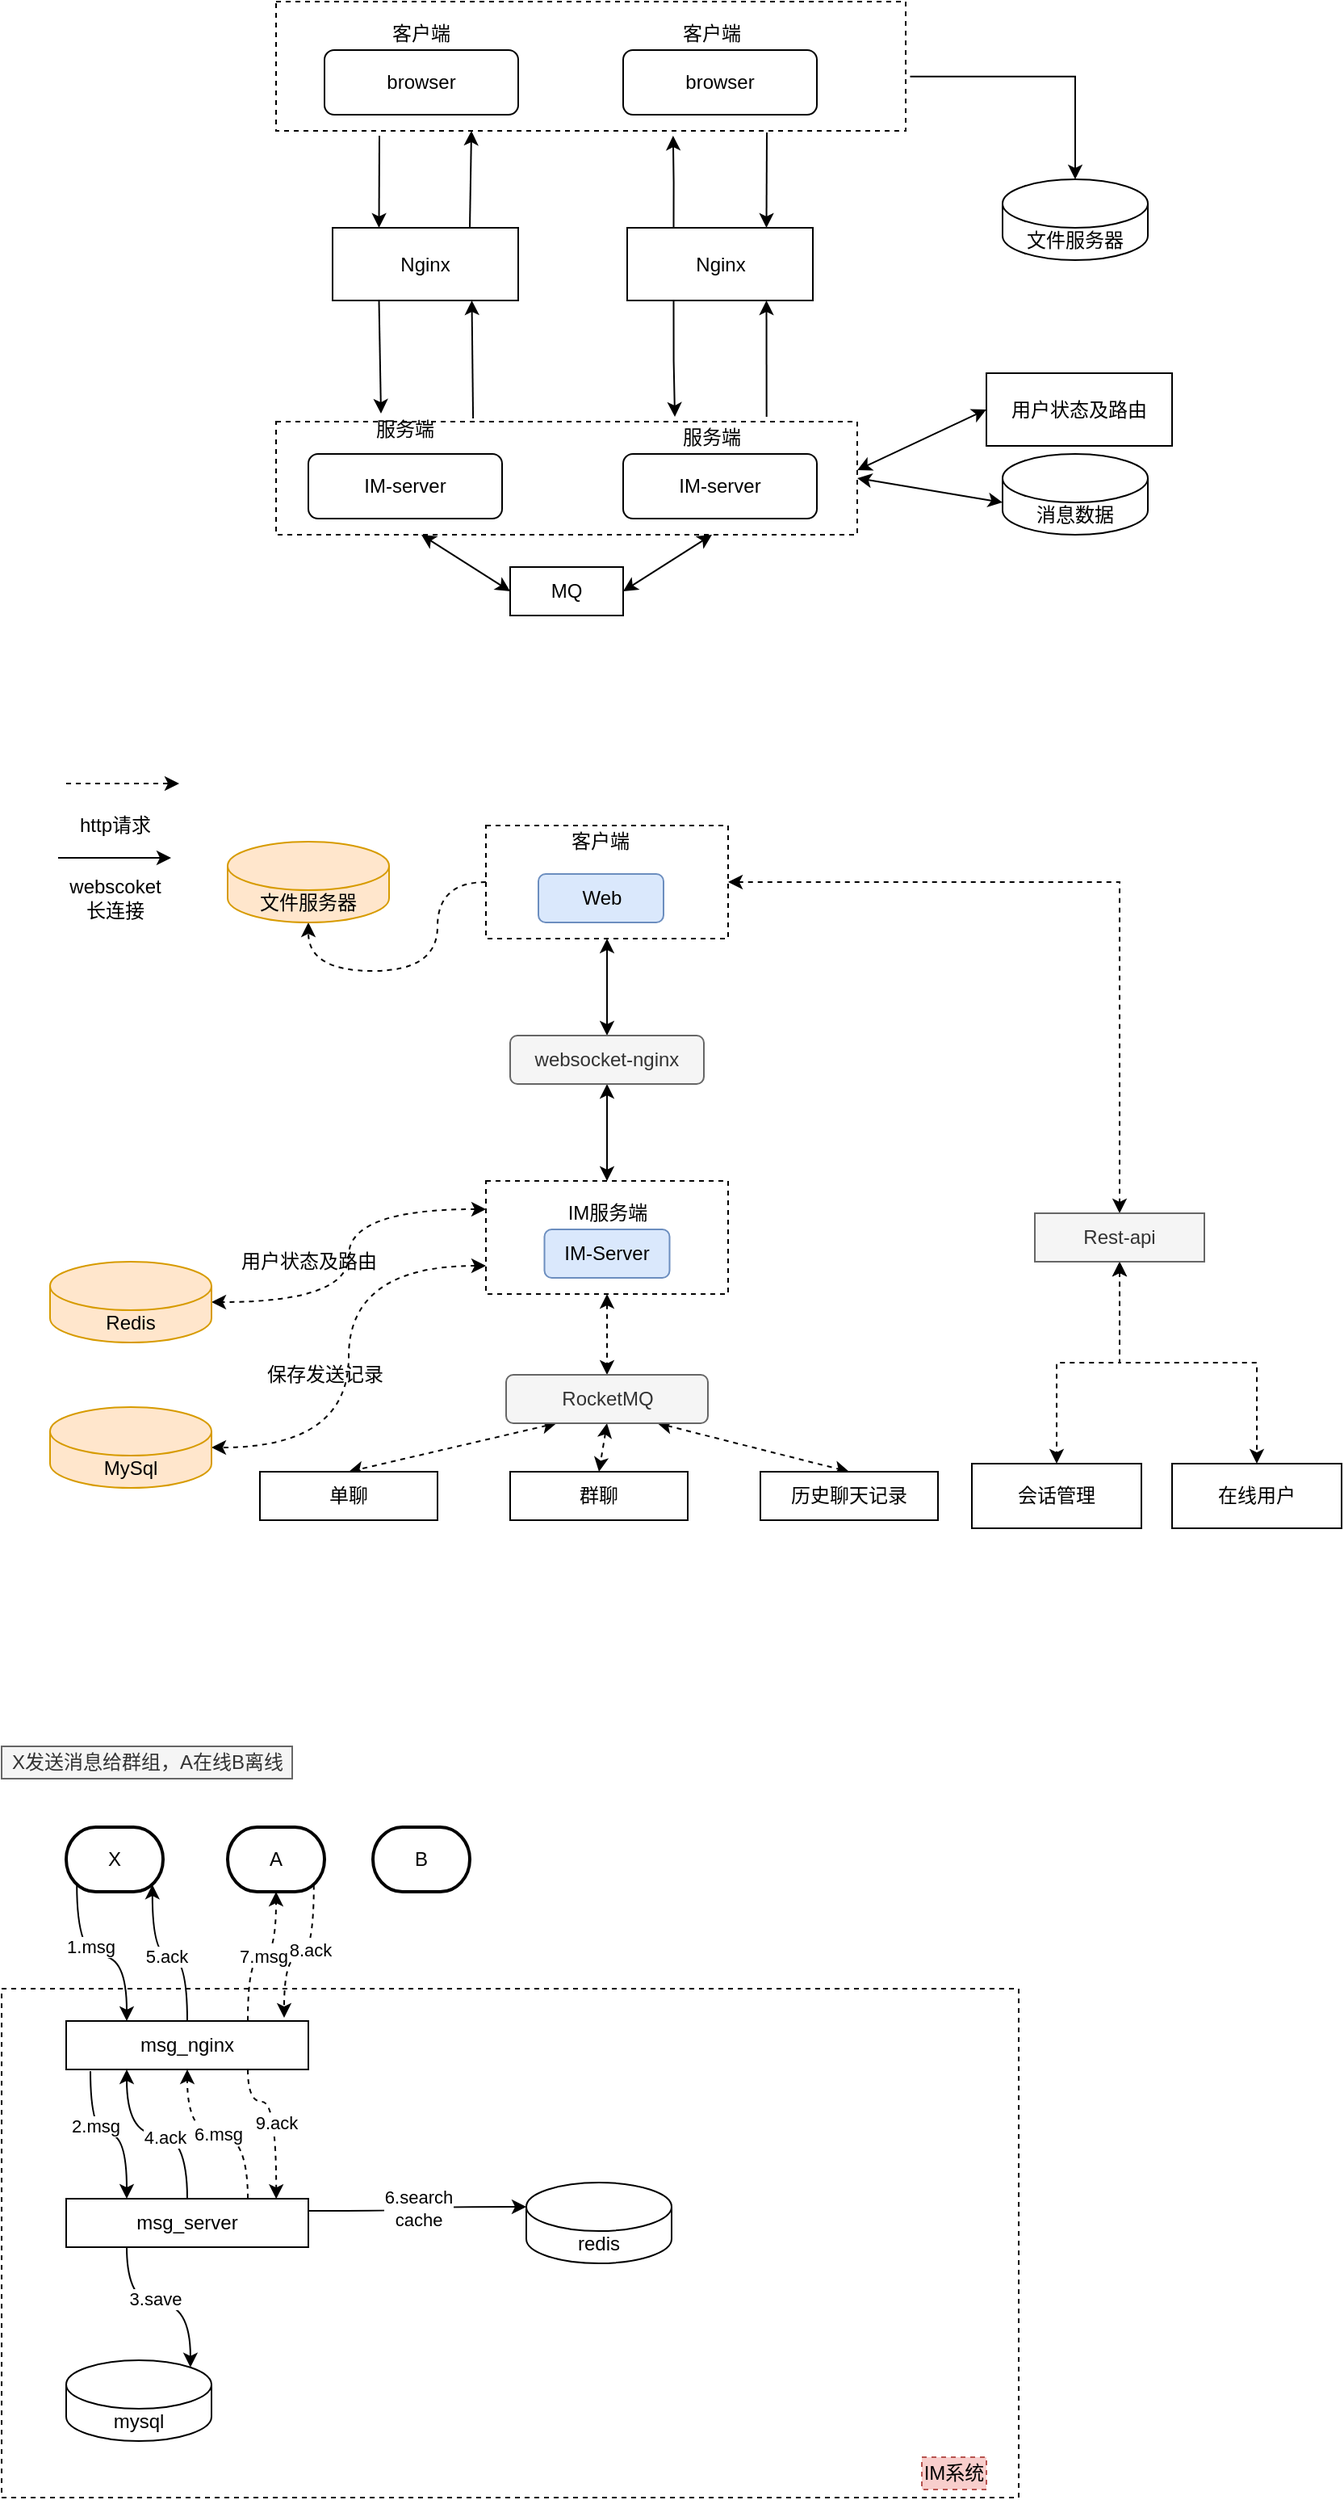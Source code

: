 <mxfile version="14.4.3" type="github">
  <diagram id="SVf9QePH6oFxNEaRzbm1" name="Page-1">
    <mxGraphModel dx="1657" dy="684" grid="1" gridSize="10" guides="1" tooltips="1" connect="1" arrows="1" fold="1" page="1" pageScale="1" pageWidth="827" pageHeight="1169" math="0" shadow="0">
      <root>
        <mxCell id="0" />
        <mxCell id="1" parent="0" />
        <mxCell id="jcN8uPHIU7ZFFMgg2lVI-137" value="" style="rounded=0;whiteSpace=wrap;html=1;strokeColor=#000000;strokeWidth=1;dashed=1;" vertex="1" parent="1">
          <mxGeometry x="-240" y="1330" width="630" height="315" as="geometry" />
        </mxCell>
        <mxCell id="jcN8uPHIU7ZFFMgg2lVI-88" style="edgeStyle=orthogonalEdgeStyle;rounded=0;orthogonalLoop=1;jettySize=auto;html=1;exitX=0;exitY=0.5;exitDx=0;exitDy=0;entryX=0.5;entryY=1;entryDx=0;entryDy=0;entryPerimeter=0;startArrow=none;startFill=0;strokeColor=#000000;curved=1;dashed=1;" edge="1" parent="1" source="jcN8uPHIU7ZFFMgg2lVI-80" target="jcN8uPHIU7ZFFMgg2lVI-78">
          <mxGeometry relative="1" as="geometry" />
        </mxCell>
        <mxCell id="jcN8uPHIU7ZFFMgg2lVI-92" style="edgeStyle=none;rounded=0;orthogonalLoop=1;jettySize=auto;html=1;exitX=0.5;exitY=1;exitDx=0;exitDy=0;entryX=0.5;entryY=0;entryDx=0;entryDy=0;startArrow=classic;startFill=1;strokeColor=#000000;" edge="1" parent="1" source="jcN8uPHIU7ZFFMgg2lVI-80" target="jcN8uPHIU7ZFFMgg2lVI-82">
          <mxGeometry relative="1" as="geometry" />
        </mxCell>
        <mxCell id="jcN8uPHIU7ZFFMgg2lVI-107" style="edgeStyle=orthogonalEdgeStyle;rounded=0;orthogonalLoop=1;jettySize=auto;html=1;exitX=1;exitY=0.5;exitDx=0;exitDy=0;entryX=0.5;entryY=0;entryDx=0;entryDy=0;startArrow=classic;startFill=1;strokeColor=#000000;dashed=1;" edge="1" parent="1" source="jcN8uPHIU7ZFFMgg2lVI-80" target="jcN8uPHIU7ZFFMgg2lVI-104">
          <mxGeometry relative="1" as="geometry" />
        </mxCell>
        <mxCell id="jcN8uPHIU7ZFFMgg2lVI-80" value="" style="rounded=0;whiteSpace=wrap;html=1;strokeColor=#000000;strokeWidth=1;dashed=1;" vertex="1" parent="1">
          <mxGeometry x="60" y="610" width="150" height="70" as="geometry" />
        </mxCell>
        <mxCell id="jcN8uPHIU7ZFFMgg2lVI-66" style="edgeStyle=none;rounded=0;orthogonalLoop=1;jettySize=auto;html=1;entryX=0.25;entryY=0;entryDx=0;entryDy=0;startArrow=none;startFill=0;strokeColor=#000000;" edge="1" parent="1" target="jcN8uPHIU7ZFFMgg2lVI-31">
          <mxGeometry relative="1" as="geometry">
            <mxPoint x="-6" y="183" as="sourcePoint" />
          </mxGeometry>
        </mxCell>
        <mxCell id="jcN8uPHIU7ZFFMgg2lVI-26" value="" style="rounded=0;whiteSpace=wrap;html=1;strokeWidth=1;dashed=1;align=center;" vertex="1" parent="1">
          <mxGeometry x="-70" y="100" width="390" height="80" as="geometry" />
        </mxCell>
        <mxCell id="GDeIz0hFqOaDHLAl8PQt-1" value="文件服务器" style="shape=cylinder3;whiteSpace=wrap;html=1;boundedLbl=1;backgroundOutline=1;size=15;" parent="1" vertex="1">
          <mxGeometry x="380" y="210" width="90" height="50" as="geometry" />
        </mxCell>
        <mxCell id="jcN8uPHIU7ZFFMgg2lVI-22" style="edgeStyle=orthogonalEdgeStyle;rounded=0;orthogonalLoop=1;jettySize=auto;html=1;entryX=0.5;entryY=0;entryDx=0;entryDy=0;entryPerimeter=0;strokeColor=#000000;exitX=1.007;exitY=0.58;exitDx=0;exitDy=0;exitPerimeter=0;" edge="1" parent="1" source="jcN8uPHIU7ZFFMgg2lVI-26" target="GDeIz0hFqOaDHLAl8PQt-1">
          <mxGeometry relative="1" as="geometry">
            <mxPoint x="330" y="140" as="sourcePoint" />
          </mxGeometry>
        </mxCell>
        <mxCell id="jcN8uPHIU7ZFFMgg2lVI-5" value="browser" style="rounded=1;whiteSpace=wrap;html=1;strokeColor=#000000;strokeWidth=1;" vertex="1" parent="1">
          <mxGeometry x="145" y="130" width="120" height="40" as="geometry" />
        </mxCell>
        <mxCell id="jcN8uPHIU7ZFFMgg2lVI-6" value="客户端" style="text;html=1;strokeColor=none;fillColor=none;align=center;verticalAlign=middle;whiteSpace=wrap;rounded=0;dashed=1;" vertex="1" parent="1">
          <mxGeometry x="180" y="110" width="40" height="20" as="geometry" />
        </mxCell>
        <mxCell id="jcN8uPHIU7ZFFMgg2lVI-12" style="edgeStyle=orthogonalEdgeStyle;rounded=0;orthogonalLoop=1;jettySize=auto;html=1;exitX=0.25;exitY=0;exitDx=0;exitDy=0;entryX=0.329;entryY=1.038;entryDx=0;entryDy=0;entryPerimeter=0;" edge="1" parent="1" source="jcN8uPHIU7ZFFMgg2lVI-7">
          <mxGeometry relative="1" as="geometry">
            <mxPoint x="175.93" y="183.04" as="targetPoint" />
          </mxGeometry>
        </mxCell>
        <mxCell id="jcN8uPHIU7ZFFMgg2lVI-17" style="edgeStyle=orthogonalEdgeStyle;rounded=0;orthogonalLoop=1;jettySize=auto;html=1;exitX=0.25;exitY=1;exitDx=0;exitDy=0;strokeColor=#000000;entryX=0.117;entryY=-0.15;entryDx=0;entryDy=0;entryPerimeter=0;" edge="1" parent="1" source="jcN8uPHIU7ZFFMgg2lVI-7" target="jcN8uPHIU7ZFFMgg2lVI-19">
          <mxGeometry relative="1" as="geometry">
            <mxPoint x="176" y="350" as="targetPoint" />
          </mxGeometry>
        </mxCell>
        <mxCell id="jcN8uPHIU7ZFFMgg2lVI-7" value="Nginx" style="rounded=0;whiteSpace=wrap;html=1;strokeColor=#000000;strokeWidth=1;" vertex="1" parent="1">
          <mxGeometry x="147.5" y="240" width="115" height="45" as="geometry" />
        </mxCell>
        <mxCell id="jcN8uPHIU7ZFFMgg2lVI-16" value="" style="endArrow=classic;html=1;strokeColor=#000000;entryX=0.75;entryY=0;entryDx=0;entryDy=0;" edge="1" parent="1" target="jcN8uPHIU7ZFFMgg2lVI-7">
          <mxGeometry width="50" height="50" relative="1" as="geometry">
            <mxPoint x="234" y="181" as="sourcePoint" />
            <mxPoint x="360" y="290" as="targetPoint" />
          </mxGeometry>
        </mxCell>
        <mxCell id="jcN8uPHIU7ZFFMgg2lVI-73" style="rounded=0;orthogonalLoop=1;jettySize=auto;html=1;exitX=0.25;exitY=1;exitDx=0;exitDy=0;entryX=0;entryY=0.5;entryDx=0;entryDy=0;startArrow=classic;startFill=1;strokeColor=#000000;" edge="1" parent="1" source="jcN8uPHIU7ZFFMgg2lVI-18" target="jcN8uPHIU7ZFFMgg2lVI-70">
          <mxGeometry relative="1" as="geometry" />
        </mxCell>
        <mxCell id="jcN8uPHIU7ZFFMgg2lVI-18" value="" style="rounded=0;whiteSpace=wrap;html=1;strokeWidth=1;dashed=1;align=center;" vertex="1" parent="1">
          <mxGeometry x="-70" y="360" width="360" height="70" as="geometry" />
        </mxCell>
        <mxCell id="jcN8uPHIU7ZFFMgg2lVI-19" value="服务端" style="text;html=1;strokeColor=none;fillColor=none;align=center;verticalAlign=middle;whiteSpace=wrap;rounded=0;" vertex="1" parent="1">
          <mxGeometry x="170" y="360" width="60" height="20" as="geometry" />
        </mxCell>
        <mxCell id="jcN8uPHIU7ZFFMgg2lVI-20" value="" style="endArrow=classic;html=1;strokeColor=#000000;entryX=0.75;entryY=1;entryDx=0;entryDy=0;exitX=0.844;exitY=-0.043;exitDx=0;exitDy=0;exitPerimeter=0;" edge="1" parent="1" source="jcN8uPHIU7ZFFMgg2lVI-18" target="jcN8uPHIU7ZFFMgg2lVI-7">
          <mxGeometry width="50" height="50" relative="1" as="geometry">
            <mxPoint x="234" y="350" as="sourcePoint" />
            <mxPoint x="360" y="360" as="targetPoint" />
          </mxGeometry>
        </mxCell>
        <mxCell id="jcN8uPHIU7ZFFMgg2lVI-21" value="IM-server" style="rounded=1;whiteSpace=wrap;html=1;strokeColor=#000000;strokeWidth=1;" vertex="1" parent="1">
          <mxGeometry x="145" y="380" width="120" height="40" as="geometry" />
        </mxCell>
        <mxCell id="jcN8uPHIU7ZFFMgg2lVI-24" value="消息数据" style="shape=cylinder3;whiteSpace=wrap;html=1;boundedLbl=1;backgroundOutline=1;size=15;" vertex="1" parent="1">
          <mxGeometry x="380" y="380" width="90" height="50" as="geometry" />
        </mxCell>
        <mxCell id="jcN8uPHIU7ZFFMgg2lVI-25" value="" style="endArrow=classic;startArrow=classic;html=1;strokeColor=#000000;entryX=0;entryY=0;entryDx=0;entryDy=30;entryPerimeter=0;exitX=1;exitY=0.5;exitDx=0;exitDy=0;" edge="1" parent="1" source="jcN8uPHIU7ZFFMgg2lVI-18" target="jcN8uPHIU7ZFFMgg2lVI-24">
          <mxGeometry width="50" height="50" relative="1" as="geometry">
            <mxPoint x="310" y="460" as="sourcePoint" />
            <mxPoint x="360" y="410" as="targetPoint" />
          </mxGeometry>
        </mxCell>
        <mxCell id="jcN8uPHIU7ZFFMgg2lVI-27" value="browser" style="rounded=1;whiteSpace=wrap;html=1;strokeColor=#000000;strokeWidth=1;" vertex="1" parent="1">
          <mxGeometry x="-40" y="130" width="120" height="40" as="geometry" />
        </mxCell>
        <mxCell id="jcN8uPHIU7ZFFMgg2lVI-28" value="客户端" style="text;html=1;strokeColor=none;fillColor=none;align=center;verticalAlign=middle;whiteSpace=wrap;rounded=0;dashed=1;" vertex="1" parent="1">
          <mxGeometry y="110" width="40" height="20" as="geometry" />
        </mxCell>
        <mxCell id="jcN8uPHIU7ZFFMgg2lVI-68" style="edgeStyle=none;rounded=0;orthogonalLoop=1;jettySize=auto;html=1;exitX=0.25;exitY=1;exitDx=0;exitDy=0;entryX=0.25;entryY=0;entryDx=0;entryDy=0;startArrow=none;startFill=0;strokeColor=#000000;" edge="1" parent="1" source="jcN8uPHIU7ZFFMgg2lVI-31" target="jcN8uPHIU7ZFFMgg2lVI-34">
          <mxGeometry relative="1" as="geometry" />
        </mxCell>
        <mxCell id="jcN8uPHIU7ZFFMgg2lVI-31" value="Nginx" style="rounded=0;whiteSpace=wrap;html=1;strokeColor=#000000;strokeWidth=1;" vertex="1" parent="1">
          <mxGeometry x="-35" y="240" width="115" height="45" as="geometry" />
        </mxCell>
        <mxCell id="jcN8uPHIU7ZFFMgg2lVI-34" value="服务端" style="text;html=1;strokeColor=none;fillColor=none;align=center;verticalAlign=middle;whiteSpace=wrap;rounded=0;" vertex="1" parent="1">
          <mxGeometry x="-20" y="355" width="60" height="20" as="geometry" />
        </mxCell>
        <mxCell id="jcN8uPHIU7ZFFMgg2lVI-35" value="" style="endArrow=classic;html=1;strokeColor=#000000;entryX=0.75;entryY=1;entryDx=0;entryDy=0;exitX=0.339;exitY=-0.029;exitDx=0;exitDy=0;exitPerimeter=0;" edge="1" parent="1" source="jcN8uPHIU7ZFFMgg2lVI-18" target="jcN8uPHIU7ZFFMgg2lVI-31">
          <mxGeometry width="50" height="50" relative="1" as="geometry">
            <mxPoint x="51" y="350" as="sourcePoint" />
            <mxPoint x="110" y="360" as="targetPoint" />
          </mxGeometry>
        </mxCell>
        <mxCell id="jcN8uPHIU7ZFFMgg2lVI-36" value="IM-server" style="rounded=1;whiteSpace=wrap;html=1;strokeColor=#000000;strokeWidth=1;" vertex="1" parent="1">
          <mxGeometry x="-50" y="380" width="120" height="40" as="geometry" />
        </mxCell>
        <mxCell id="jcN8uPHIU7ZFFMgg2lVI-49" value="用户状态及路由" style="rounded=0;whiteSpace=wrap;html=1;strokeColor=#000000;strokeWidth=1;" vertex="1" parent="1">
          <mxGeometry x="370" y="330" width="115" height="45" as="geometry" />
        </mxCell>
        <mxCell id="jcN8uPHIU7ZFFMgg2lVI-50" value="" style="endArrow=classic;startArrow=classic;html=1;strokeColor=#000000;entryX=0;entryY=0.5;entryDx=0;entryDy=0;" edge="1" parent="1" target="jcN8uPHIU7ZFFMgg2lVI-49">
          <mxGeometry width="50" height="50" relative="1" as="geometry">
            <mxPoint x="290" y="390" as="sourcePoint" />
            <mxPoint x="360" y="350" as="targetPoint" />
          </mxGeometry>
        </mxCell>
        <mxCell id="jcN8uPHIU7ZFFMgg2lVI-65" value="" style="endArrow=classic;html=1;strokeColor=#000000;exitX=0.429;exitY=-0.012;exitDx=0;exitDy=0;exitPerimeter=0;" edge="1" parent="1">
          <mxGeometry width="50" height="50" relative="1" as="geometry">
            <mxPoint x="50.0" y="240.0" as="sourcePoint" />
            <mxPoint x="51" y="180" as="targetPoint" />
          </mxGeometry>
        </mxCell>
        <mxCell id="jcN8uPHIU7ZFFMgg2lVI-71" style="edgeStyle=none;rounded=0;orthogonalLoop=1;jettySize=auto;html=1;exitX=1;exitY=0.5;exitDx=0;exitDy=0;entryX=0.75;entryY=1;entryDx=0;entryDy=0;startArrow=classic;startFill=1;strokeColor=#000000;" edge="1" parent="1" source="jcN8uPHIU7ZFFMgg2lVI-70" target="jcN8uPHIU7ZFFMgg2lVI-18">
          <mxGeometry relative="1" as="geometry" />
        </mxCell>
        <mxCell id="jcN8uPHIU7ZFFMgg2lVI-70" value="MQ" style="rounded=0;whiteSpace=wrap;html=1;strokeColor=#000000;strokeWidth=1;" vertex="1" parent="1">
          <mxGeometry x="75" y="450" width="70" height="30" as="geometry" />
        </mxCell>
        <mxCell id="jcN8uPHIU7ZFFMgg2lVI-78" value="文件服务器" style="shape=cylinder3;whiteSpace=wrap;html=1;boundedLbl=1;backgroundOutline=1;size=15;strokeColor=#d79b00;strokeWidth=1;fillColor=#ffe6cc;" vertex="1" parent="1">
          <mxGeometry x="-100" y="620" width="100" height="50" as="geometry" />
        </mxCell>
        <mxCell id="jcN8uPHIU7ZFFMgg2lVI-79" value="Web" style="rounded=1;whiteSpace=wrap;html=1;strokeColor=#6c8ebf;strokeWidth=1;fillColor=#dae8fc;" vertex="1" parent="1">
          <mxGeometry x="92.5" y="640" width="77.5" height="30" as="geometry" />
        </mxCell>
        <mxCell id="jcN8uPHIU7ZFFMgg2lVI-81" value="客户端" style="text;html=1;strokeColor=none;fillColor=none;align=center;verticalAlign=middle;whiteSpace=wrap;rounded=0;" vertex="1" parent="1">
          <mxGeometry x="111" y="610" width="40" height="20" as="geometry" />
        </mxCell>
        <mxCell id="jcN8uPHIU7ZFFMgg2lVI-93" style="edgeStyle=none;rounded=0;orthogonalLoop=1;jettySize=auto;html=1;exitX=0.5;exitY=1;exitDx=0;exitDy=0;entryX=0.5;entryY=0;entryDx=0;entryDy=0;startArrow=classic;startFill=1;strokeColor=#000000;" edge="1" parent="1" source="jcN8uPHIU7ZFFMgg2lVI-82" target="jcN8uPHIU7ZFFMgg2lVI-85">
          <mxGeometry relative="1" as="geometry" />
        </mxCell>
        <mxCell id="jcN8uPHIU7ZFFMgg2lVI-82" value="websocket-nginx" style="rounded=1;whiteSpace=wrap;html=1;strokeColor=#666666;strokeWidth=1;fillColor=#f5f5f5;fontColor=#333333;" vertex="1" parent="1">
          <mxGeometry x="75" y="740" width="120" height="30" as="geometry" />
        </mxCell>
        <mxCell id="jcN8uPHIU7ZFFMgg2lVI-97" style="edgeStyle=none;rounded=0;orthogonalLoop=1;jettySize=auto;html=1;exitX=0.5;exitY=1;exitDx=0;exitDy=0;startArrow=classic;startFill=1;strokeColor=#000000;dashed=1;" edge="1" parent="1" source="jcN8uPHIU7ZFFMgg2lVI-85" target="jcN8uPHIU7ZFFMgg2lVI-96">
          <mxGeometry relative="1" as="geometry" />
        </mxCell>
        <mxCell id="jcN8uPHIU7ZFFMgg2lVI-117" style="edgeStyle=orthogonalEdgeStyle;rounded=0;orthogonalLoop=1;jettySize=auto;html=1;exitX=0;exitY=0.25;exitDx=0;exitDy=0;entryX=1;entryY=0.5;entryDx=0;entryDy=0;entryPerimeter=0;startArrow=classic;startFill=1;strokeColor=#000000;curved=1;dashed=1;" edge="1" parent="1" source="jcN8uPHIU7ZFFMgg2lVI-85" target="jcN8uPHIU7ZFFMgg2lVI-116">
          <mxGeometry relative="1" as="geometry" />
        </mxCell>
        <mxCell id="jcN8uPHIU7ZFFMgg2lVI-118" style="edgeStyle=orthogonalEdgeStyle;curved=1;rounded=0;orthogonalLoop=1;jettySize=auto;html=1;exitX=0;exitY=0.75;exitDx=0;exitDy=0;entryX=1;entryY=0.5;entryDx=0;entryDy=0;entryPerimeter=0;startArrow=classic;startFill=1;strokeColor=#000000;dashed=1;" edge="1" parent="1" source="jcN8uPHIU7ZFFMgg2lVI-85" target="jcN8uPHIU7ZFFMgg2lVI-115">
          <mxGeometry relative="1" as="geometry" />
        </mxCell>
        <mxCell id="jcN8uPHIU7ZFFMgg2lVI-85" value="" style="rounded=0;whiteSpace=wrap;html=1;strokeColor=#000000;strokeWidth=1;dashed=1;" vertex="1" parent="1">
          <mxGeometry x="60" y="830" width="150" height="70" as="geometry" />
        </mxCell>
        <mxCell id="jcN8uPHIU7ZFFMgg2lVI-94" value="IM-Server" style="rounded=1;whiteSpace=wrap;html=1;strokeColor=#6c8ebf;strokeWidth=1;fillColor=#dae8fc;" vertex="1" parent="1">
          <mxGeometry x="96.25" y="860" width="77.5" height="30" as="geometry" />
        </mxCell>
        <mxCell id="jcN8uPHIU7ZFFMgg2lVI-95" value="IM服务端" style="text;html=1;strokeColor=none;fillColor=none;align=center;verticalAlign=middle;whiteSpace=wrap;rounded=0;" vertex="1" parent="1">
          <mxGeometry x="107.5" y="840" width="55" height="20" as="geometry" />
        </mxCell>
        <mxCell id="jcN8uPHIU7ZFFMgg2lVI-101" style="edgeStyle=none;rounded=0;orthogonalLoop=1;jettySize=auto;html=1;exitX=0.25;exitY=1;exitDx=0;exitDy=0;entryX=0.5;entryY=0;entryDx=0;entryDy=0;startArrow=classic;startFill=1;strokeColor=#000000;dashed=1;" edge="1" parent="1" source="jcN8uPHIU7ZFFMgg2lVI-96" target="jcN8uPHIU7ZFFMgg2lVI-98">
          <mxGeometry relative="1" as="geometry" />
        </mxCell>
        <mxCell id="jcN8uPHIU7ZFFMgg2lVI-102" style="edgeStyle=none;rounded=0;orthogonalLoop=1;jettySize=auto;html=1;exitX=0.5;exitY=1;exitDx=0;exitDy=0;entryX=0.5;entryY=0;entryDx=0;entryDy=0;startArrow=classic;startFill=1;strokeColor=#000000;dashed=1;" edge="1" parent="1" source="jcN8uPHIU7ZFFMgg2lVI-96" target="jcN8uPHIU7ZFFMgg2lVI-99">
          <mxGeometry relative="1" as="geometry" />
        </mxCell>
        <mxCell id="jcN8uPHIU7ZFFMgg2lVI-103" style="edgeStyle=none;rounded=0;orthogonalLoop=1;jettySize=auto;html=1;exitX=0.75;exitY=1;exitDx=0;exitDy=0;entryX=0.5;entryY=0;entryDx=0;entryDy=0;startArrow=classic;startFill=1;strokeColor=#000000;dashed=1;" edge="1" parent="1" source="jcN8uPHIU7ZFFMgg2lVI-96" target="jcN8uPHIU7ZFFMgg2lVI-100">
          <mxGeometry relative="1" as="geometry" />
        </mxCell>
        <mxCell id="jcN8uPHIU7ZFFMgg2lVI-96" value="RocketMQ" style="rounded=1;whiteSpace=wrap;html=1;strokeColor=#666666;strokeWidth=1;fillColor=#f5f5f5;fontColor=#333333;" vertex="1" parent="1">
          <mxGeometry x="72.5" y="950" width="125" height="30" as="geometry" />
        </mxCell>
        <mxCell id="jcN8uPHIU7ZFFMgg2lVI-98" value="单聊" style="rounded=0;whiteSpace=wrap;html=1;strokeColor=#000000;strokeWidth=1;" vertex="1" parent="1">
          <mxGeometry x="-80" y="1010" width="110" height="30" as="geometry" />
        </mxCell>
        <mxCell id="jcN8uPHIU7ZFFMgg2lVI-99" value="群聊" style="rounded=0;whiteSpace=wrap;html=1;strokeColor=#000000;strokeWidth=1;" vertex="1" parent="1">
          <mxGeometry x="75" y="1010" width="110" height="30" as="geometry" />
        </mxCell>
        <mxCell id="jcN8uPHIU7ZFFMgg2lVI-100" value="历史聊天记录" style="rounded=0;whiteSpace=wrap;html=1;strokeColor=#000000;strokeWidth=1;" vertex="1" parent="1">
          <mxGeometry x="230" y="1010" width="110" height="30" as="geometry" />
        </mxCell>
        <mxCell id="jcN8uPHIU7ZFFMgg2lVI-111" style="edgeStyle=orthogonalEdgeStyle;rounded=0;orthogonalLoop=1;jettySize=auto;html=1;exitX=0.5;exitY=1;exitDx=0;exitDy=0;entryX=0.5;entryY=0;entryDx=0;entryDy=0;startArrow=classic;startFill=1;strokeColor=#000000;dashed=1;" edge="1" parent="1" source="jcN8uPHIU7ZFFMgg2lVI-104" target="jcN8uPHIU7ZFFMgg2lVI-108">
          <mxGeometry relative="1" as="geometry" />
        </mxCell>
        <mxCell id="jcN8uPHIU7ZFFMgg2lVI-113" style="edgeStyle=orthogonalEdgeStyle;rounded=0;orthogonalLoop=1;jettySize=auto;html=1;exitX=0.5;exitY=1;exitDx=0;exitDy=0;entryX=0.5;entryY=0;entryDx=0;entryDy=0;startArrow=classic;startFill=1;strokeColor=#000000;dashed=1;" edge="1" parent="1" source="jcN8uPHIU7ZFFMgg2lVI-104" target="jcN8uPHIU7ZFFMgg2lVI-109">
          <mxGeometry relative="1" as="geometry" />
        </mxCell>
        <mxCell id="jcN8uPHIU7ZFFMgg2lVI-104" value="Rest-api" style="rounded=0;whiteSpace=wrap;html=1;strokeColor=#666666;strokeWidth=1;fillColor=#f5f5f5;fontColor=#333333;" vertex="1" parent="1">
          <mxGeometry x="400" y="850" width="105" height="30" as="geometry" />
        </mxCell>
        <mxCell id="jcN8uPHIU7ZFFMgg2lVI-106" style="edgeStyle=none;rounded=0;orthogonalLoop=1;jettySize=auto;html=1;exitX=0;exitY=0;exitDx=0;exitDy=0;startArrow=classic;startFill=1;strokeColor=#000000;" edge="1" parent="1" source="jcN8uPHIU7ZFFMgg2lVI-104" target="jcN8uPHIU7ZFFMgg2lVI-104">
          <mxGeometry relative="1" as="geometry" />
        </mxCell>
        <mxCell id="jcN8uPHIU7ZFFMgg2lVI-108" value="在线用户" style="rounded=0;whiteSpace=wrap;html=1;strokeColor=#000000;strokeWidth=1;" vertex="1" parent="1">
          <mxGeometry x="485" y="1005" width="105" height="40" as="geometry" />
        </mxCell>
        <mxCell id="jcN8uPHIU7ZFFMgg2lVI-109" value="会话管理" style="rounded=0;whiteSpace=wrap;html=1;strokeColor=#000000;strokeWidth=1;" vertex="1" parent="1">
          <mxGeometry x="361" y="1005" width="105" height="40" as="geometry" />
        </mxCell>
        <mxCell id="jcN8uPHIU7ZFFMgg2lVI-115" value="MySql" style="shape=cylinder3;whiteSpace=wrap;html=1;boundedLbl=1;backgroundOutline=1;size=15;strokeColor=#d79b00;strokeWidth=1;fillColor=#ffe6cc;" vertex="1" parent="1">
          <mxGeometry x="-210" y="970" width="100" height="50" as="geometry" />
        </mxCell>
        <mxCell id="jcN8uPHIU7ZFFMgg2lVI-116" value="Redis" style="shape=cylinder3;whiteSpace=wrap;html=1;boundedLbl=1;backgroundOutline=1;size=15;strokeColor=#d79b00;strokeWidth=1;fillColor=#ffe6cc;" vertex="1" parent="1">
          <mxGeometry x="-210" y="880" width="100" height="50" as="geometry" />
        </mxCell>
        <mxCell id="jcN8uPHIU7ZFFMgg2lVI-119" value="用户状态及路由" style="text;html=1;align=center;verticalAlign=middle;resizable=0;points=[];autosize=1;" vertex="1" parent="1">
          <mxGeometry x="-100" y="870" width="100" height="20" as="geometry" />
        </mxCell>
        <mxCell id="jcN8uPHIU7ZFFMgg2lVI-120" value="保存发送记录" style="text;html=1;align=center;verticalAlign=middle;resizable=0;points=[];autosize=1;" vertex="1" parent="1">
          <mxGeometry x="-85" y="940" width="90" height="20" as="geometry" />
        </mxCell>
        <mxCell id="jcN8uPHIU7ZFFMgg2lVI-121" value="" style="endArrow=classic;html=1;strokeColor=#000000;" edge="1" parent="1">
          <mxGeometry width="50" height="50" relative="1" as="geometry">
            <mxPoint x="-205" y="630" as="sourcePoint" />
            <mxPoint x="-135" y="630" as="targetPoint" />
          </mxGeometry>
        </mxCell>
        <mxCell id="jcN8uPHIU7ZFFMgg2lVI-122" value="" style="endArrow=classic;html=1;dashed=1;strokeColor=#000000;" edge="1" parent="1">
          <mxGeometry width="50" height="50" relative="1" as="geometry">
            <mxPoint x="-200" y="584" as="sourcePoint" />
            <mxPoint x="-130" y="584" as="targetPoint" />
          </mxGeometry>
        </mxCell>
        <mxCell id="jcN8uPHIU7ZFFMgg2lVI-124" value="webscoket&lt;br&gt;长连接" style="text;html=1;align=center;verticalAlign=middle;resizable=0;points=[];autosize=1;" vertex="1" parent="1">
          <mxGeometry x="-205" y="640" width="70" height="30" as="geometry" />
        </mxCell>
        <mxCell id="jcN8uPHIU7ZFFMgg2lVI-125" value="http请求" style="text;html=1;align=center;verticalAlign=middle;resizable=0;points=[];autosize=1;" vertex="1" parent="1">
          <mxGeometry x="-200" y="600" width="60" height="20" as="geometry" />
        </mxCell>
        <mxCell id="jcN8uPHIU7ZFFMgg2lVI-135" style="edgeStyle=orthogonalEdgeStyle;curved=1;rounded=0;orthogonalLoop=1;jettySize=auto;html=1;exitX=0.11;exitY=0.89;exitDx=0;exitDy=0;exitPerimeter=0;entryX=0.25;entryY=0;entryDx=0;entryDy=0;startArrow=none;startFill=0;strokeColor=#000000;" edge="1" parent="1" source="jcN8uPHIU7ZFFMgg2lVI-126" target="jcN8uPHIU7ZFFMgg2lVI-131">
          <mxGeometry relative="1" as="geometry" />
        </mxCell>
        <mxCell id="jcN8uPHIU7ZFFMgg2lVI-136" value="1.msg" style="edgeLabel;html=1;align=center;verticalAlign=middle;resizable=0;points=[];" vertex="1" connectable="0" parent="jcN8uPHIU7ZFFMgg2lVI-135">
          <mxGeometry x="-0.084" y="6" relative="1" as="geometry">
            <mxPoint as="offset" />
          </mxGeometry>
        </mxCell>
        <mxCell id="jcN8uPHIU7ZFFMgg2lVI-126" value="X" style="strokeWidth=2;html=1;shape=mxgraph.flowchart.terminator;whiteSpace=wrap;" vertex="1" parent="1">
          <mxGeometry x="-200" y="1230" width="60" height="40" as="geometry" />
        </mxCell>
        <mxCell id="jcN8uPHIU7ZFFMgg2lVI-149" style="edgeStyle=orthogonalEdgeStyle;curved=1;rounded=0;orthogonalLoop=1;jettySize=auto;html=1;exitX=0.89;exitY=0.89;exitDx=0;exitDy=0;exitPerimeter=0;entryX=0.9;entryY=-0.067;entryDx=0;entryDy=0;entryPerimeter=0;dashed=1;startArrow=none;startFill=0;strokeColor=#000000;" edge="1" parent="1" source="jcN8uPHIU7ZFFMgg2lVI-129" target="jcN8uPHIU7ZFFMgg2lVI-131">
          <mxGeometry relative="1" as="geometry" />
        </mxCell>
        <mxCell id="jcN8uPHIU7ZFFMgg2lVI-150" value="8.ack" style="edgeLabel;html=1;align=center;verticalAlign=middle;resizable=0;points=[];" vertex="1" connectable="0" parent="jcN8uPHIU7ZFFMgg2lVI-149">
          <mxGeometry x="-0.198" y="-3" relative="1" as="geometry">
            <mxPoint as="offset" />
          </mxGeometry>
        </mxCell>
        <mxCell id="jcN8uPHIU7ZFFMgg2lVI-129" value="A" style="strokeWidth=2;html=1;shape=mxgraph.flowchart.terminator;whiteSpace=wrap;" vertex="1" parent="1">
          <mxGeometry x="-100" y="1230" width="60" height="40" as="geometry" />
        </mxCell>
        <mxCell id="jcN8uPHIU7ZFFMgg2lVI-130" value="B" style="strokeWidth=2;html=1;shape=mxgraph.flowchart.terminator;whiteSpace=wrap;" vertex="1" parent="1">
          <mxGeometry x="-10" y="1230" width="60" height="40" as="geometry" />
        </mxCell>
        <mxCell id="jcN8uPHIU7ZFFMgg2lVI-138" style="edgeStyle=orthogonalEdgeStyle;curved=1;rounded=0;orthogonalLoop=1;jettySize=auto;html=1;exitX=0.1;exitY=1.033;exitDx=0;exitDy=0;entryX=0.25;entryY=0;entryDx=0;entryDy=0;startArrow=none;startFill=0;strokeColor=#000000;exitPerimeter=0;" edge="1" parent="1" source="jcN8uPHIU7ZFFMgg2lVI-131" target="jcN8uPHIU7ZFFMgg2lVI-132">
          <mxGeometry relative="1" as="geometry" />
        </mxCell>
        <mxCell id="jcN8uPHIU7ZFFMgg2lVI-139" value="2.msg" style="edgeLabel;html=1;align=center;verticalAlign=middle;resizable=0;points=[];" vertex="1" connectable="0" parent="jcN8uPHIU7ZFFMgg2lVI-138">
          <mxGeometry x="-0.33" y="3" relative="1" as="geometry">
            <mxPoint as="offset" />
          </mxGeometry>
        </mxCell>
        <mxCell id="jcN8uPHIU7ZFFMgg2lVI-144" value="5.ack" style="edgeStyle=orthogonalEdgeStyle;curved=1;rounded=0;orthogonalLoop=1;jettySize=auto;html=1;exitX=0.5;exitY=0;exitDx=0;exitDy=0;entryX=0.89;entryY=0.89;entryDx=0;entryDy=0;entryPerimeter=0;startArrow=none;startFill=0;strokeColor=#000000;" edge="1" parent="1" source="jcN8uPHIU7ZFFMgg2lVI-131" target="jcN8uPHIU7ZFFMgg2lVI-126">
          <mxGeometry relative="1" as="geometry" />
        </mxCell>
        <mxCell id="jcN8uPHIU7ZFFMgg2lVI-148" value="7.msg" style="edgeStyle=orthogonalEdgeStyle;curved=1;rounded=0;orthogonalLoop=1;jettySize=auto;html=1;exitX=0.75;exitY=0;exitDx=0;exitDy=0;entryX=0.5;entryY=1;entryDx=0;entryDy=0;entryPerimeter=0;dashed=1;startArrow=none;startFill=0;strokeColor=#000000;" edge="1" parent="1" source="jcN8uPHIU7ZFFMgg2lVI-131" target="jcN8uPHIU7ZFFMgg2lVI-129">
          <mxGeometry relative="1" as="geometry">
            <Array as="points">
              <mxPoint x="-87" y="1310" />
              <mxPoint x="-70" y="1310" />
            </Array>
          </mxGeometry>
        </mxCell>
        <mxCell id="jcN8uPHIU7ZFFMgg2lVI-151" style="edgeStyle=orthogonalEdgeStyle;curved=1;rounded=0;orthogonalLoop=1;jettySize=auto;html=1;exitX=0.75;exitY=1;exitDx=0;exitDy=0;entryX=0.27;entryY=0.413;entryDx=0;entryDy=0;entryPerimeter=0;dashed=1;startArrow=none;startFill=0;strokeColor=#000000;" edge="1" parent="1" source="jcN8uPHIU7ZFFMgg2lVI-131" target="jcN8uPHIU7ZFFMgg2lVI-137">
          <mxGeometry relative="1" as="geometry" />
        </mxCell>
        <mxCell id="jcN8uPHIU7ZFFMgg2lVI-152" value="9.ack" style="edgeLabel;html=1;align=center;verticalAlign=middle;resizable=0;points=[];" vertex="1" connectable="0" parent="jcN8uPHIU7ZFFMgg2lVI-151">
          <mxGeometry x="0.036" relative="1" as="geometry">
            <mxPoint as="offset" />
          </mxGeometry>
        </mxCell>
        <mxCell id="jcN8uPHIU7ZFFMgg2lVI-131" value="msg_nginx" style="rounded=0;whiteSpace=wrap;html=1;strokeColor=#000000;strokeWidth=1;" vertex="1" parent="1">
          <mxGeometry x="-200" y="1350" width="150" height="30" as="geometry" />
        </mxCell>
        <mxCell id="jcN8uPHIU7ZFFMgg2lVI-140" style="edgeStyle=orthogonalEdgeStyle;curved=1;rounded=0;orthogonalLoop=1;jettySize=auto;html=1;exitX=0.25;exitY=1;exitDx=0;exitDy=0;entryX=0.855;entryY=0;entryDx=0;entryDy=4.35;entryPerimeter=0;startArrow=none;startFill=0;strokeColor=#000000;" edge="1" parent="1" source="jcN8uPHIU7ZFFMgg2lVI-132" target="jcN8uPHIU7ZFFMgg2lVI-134">
          <mxGeometry relative="1" as="geometry" />
        </mxCell>
        <mxCell id="jcN8uPHIU7ZFFMgg2lVI-141" value="3.save" style="edgeLabel;html=1;align=center;verticalAlign=middle;resizable=0;points=[];" vertex="1" connectable="0" parent="jcN8uPHIU7ZFFMgg2lVI-140">
          <mxGeometry x="-0.078" y="3" relative="1" as="geometry">
            <mxPoint as="offset" />
          </mxGeometry>
        </mxCell>
        <mxCell id="jcN8uPHIU7ZFFMgg2lVI-142" style="edgeStyle=orthogonalEdgeStyle;curved=1;rounded=0;orthogonalLoop=1;jettySize=auto;html=1;exitX=0.5;exitY=0;exitDx=0;exitDy=0;entryX=0.25;entryY=1;entryDx=0;entryDy=0;startArrow=none;startFill=0;strokeColor=#000000;" edge="1" parent="1" source="jcN8uPHIU7ZFFMgg2lVI-132" target="jcN8uPHIU7ZFFMgg2lVI-131">
          <mxGeometry relative="1" as="geometry" />
        </mxCell>
        <mxCell id="jcN8uPHIU7ZFFMgg2lVI-143" value="4.ack" style="edgeLabel;html=1;align=center;verticalAlign=middle;resizable=0;points=[];" vertex="1" connectable="0" parent="jcN8uPHIU7ZFFMgg2lVI-142">
          <mxGeometry x="-0.081" y="2" relative="1" as="geometry">
            <mxPoint as="offset" />
          </mxGeometry>
        </mxCell>
        <mxCell id="jcN8uPHIU7ZFFMgg2lVI-145" value="6.search&lt;br&gt;cache" style="edgeStyle=orthogonalEdgeStyle;curved=1;rounded=0;orthogonalLoop=1;jettySize=auto;html=1;exitX=1;exitY=0.25;exitDx=0;exitDy=0;entryX=0;entryY=0;entryDx=0;entryDy=15;entryPerimeter=0;startArrow=none;startFill=0;strokeColor=#000000;" edge="1" parent="1" source="jcN8uPHIU7ZFFMgg2lVI-132" target="jcN8uPHIU7ZFFMgg2lVI-133">
          <mxGeometry relative="1" as="geometry" />
        </mxCell>
        <mxCell id="jcN8uPHIU7ZFFMgg2lVI-147" value="6.msg" style="edgeStyle=orthogonalEdgeStyle;curved=1;rounded=0;orthogonalLoop=1;jettySize=auto;html=1;exitX=0.75;exitY=0;exitDx=0;exitDy=0;entryX=0.5;entryY=1;entryDx=0;entryDy=0;startArrow=none;startFill=0;strokeColor=#000000;dashed=1;" edge="1" parent="1" source="jcN8uPHIU7ZFFMgg2lVI-132" target="jcN8uPHIU7ZFFMgg2lVI-131">
          <mxGeometry relative="1" as="geometry">
            <Array as="points">
              <mxPoint x="-87" y="1420" />
              <mxPoint x="-125" y="1420" />
            </Array>
          </mxGeometry>
        </mxCell>
        <mxCell id="jcN8uPHIU7ZFFMgg2lVI-132" value="msg_server" style="rounded=0;whiteSpace=wrap;html=1;strokeColor=#000000;strokeWidth=1;" vertex="1" parent="1">
          <mxGeometry x="-200" y="1460" width="150" height="30" as="geometry" />
        </mxCell>
        <mxCell id="jcN8uPHIU7ZFFMgg2lVI-133" value="redis" style="shape=cylinder3;whiteSpace=wrap;html=1;boundedLbl=1;backgroundOutline=1;size=15;strokeColor=#000000;strokeWidth=1;" vertex="1" parent="1">
          <mxGeometry x="85" y="1450" width="90" height="50" as="geometry" />
        </mxCell>
        <mxCell id="jcN8uPHIU7ZFFMgg2lVI-134" value="mysql" style="shape=cylinder3;whiteSpace=wrap;html=1;boundedLbl=1;backgroundOutline=1;size=15;strokeColor=#000000;strokeWidth=1;" vertex="1" parent="1">
          <mxGeometry x="-200" y="1560" width="90" height="50" as="geometry" />
        </mxCell>
        <mxCell id="jcN8uPHIU7ZFFMgg2lVI-153" value="IM系统" style="text;html=1;strokeColor=#b85450;fillColor=#f8cecc;align=center;verticalAlign=middle;whiteSpace=wrap;rounded=0;dashed=1;" vertex="1" parent="1">
          <mxGeometry x="330" y="1620" width="40" height="20" as="geometry" />
        </mxCell>
        <mxCell id="jcN8uPHIU7ZFFMgg2lVI-155" value="X发送消息给群组，A在线B离线" style="text;html=1;align=center;verticalAlign=middle;resizable=0;points=[];autosize=1;fillColor=#f5f5f5;strokeColor=#666666;fontColor=#333333;" vertex="1" parent="1">
          <mxGeometry x="-240" y="1180" width="180" height="20" as="geometry" />
        </mxCell>
      </root>
    </mxGraphModel>
  </diagram>
</mxfile>
